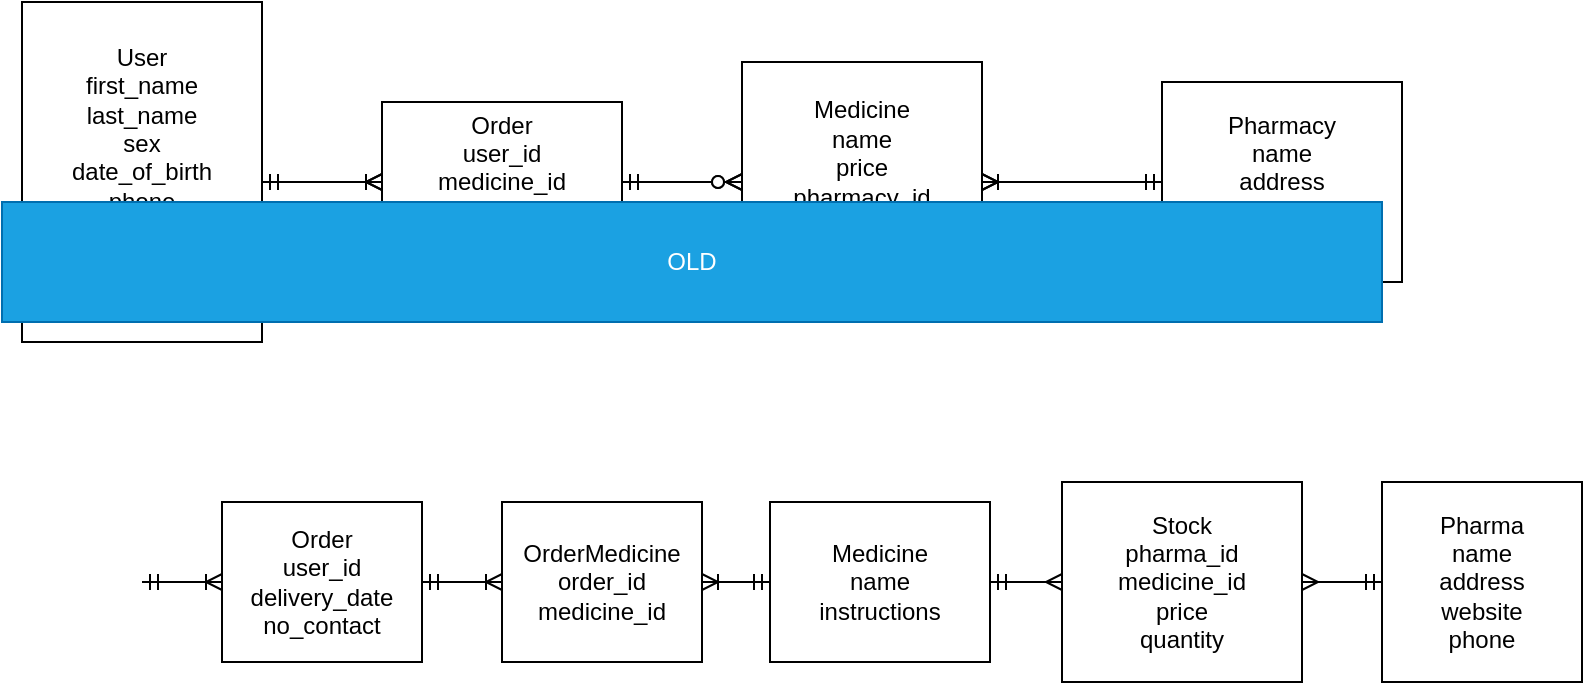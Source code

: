 <mxfile version="13.1.3">
    <diagram id="6hGFLwfOUW9BJ-s0fimq" name="Page-1">
        <mxGraphModel dx="739" dy="193" grid="1" gridSize="10" guides="1" tooltips="1" connect="1" arrows="1" fold="1" page="1" pageScale="1" pageWidth="827" pageHeight="1169" math="0" shadow="0">
            <root>
                <mxCell id="0"/>
                <mxCell id="1" parent="0"/>
                <mxCell id="2" value="User&lt;br&gt;first_name&lt;br&gt;last_name&lt;br&gt;sex&lt;br&gt;date_of_birth&lt;br&gt;phone&lt;br&gt;address&lt;br&gt;alllergies&lt;br&gt;medication" style="rounded=0;whiteSpace=wrap;html=1;" parent="1" vertex="1">
                    <mxGeometry x="40" y="90" width="120" height="170" as="geometry"/>
                </mxCell>
                <mxCell id="3" value="Pharmacy&lt;br&gt;name&lt;br&gt;address&lt;br&gt;email&lt;br&gt;phone" style="rounded=0;whiteSpace=wrap;html=1;" parent="1" vertex="1">
                    <mxGeometry x="610" y="130" width="120" height="100" as="geometry"/>
                </mxCell>
                <mxCell id="4" value="Order&lt;br&gt;user_id&lt;br&gt;medicine_id&lt;br&gt;delivery_date&lt;br&gt;no_contact" style="rounded=0;whiteSpace=wrap;html=1;" parent="1" vertex="1">
                    <mxGeometry x="220" y="140" width="120" height="80" as="geometry"/>
                </mxCell>
                <mxCell id="5" value="Medicine&lt;br&gt;name&lt;br&gt;price&lt;br&gt;pharmacy_id&lt;br&gt;instructions&lt;br&gt;quantity" style="rounded=0;whiteSpace=wrap;html=1;" parent="1" vertex="1">
                    <mxGeometry x="400" y="120" width="120" height="120" as="geometry"/>
                </mxCell>
                <mxCell id="6" value="" style="edgeStyle=entityRelationEdgeStyle;fontSize=12;html=1;endArrow=ERmandOne;endFill=0;exitX=1;exitY=0.5;exitDx=0;exitDy=0;startArrow=ERoneToMany;startFill=0;" parent="1" source="5" edge="1">
                    <mxGeometry width="100" height="100" relative="1" as="geometry">
                        <mxPoint x="510" y="280" as="sourcePoint"/>
                        <mxPoint x="610" y="180" as="targetPoint"/>
                    </mxGeometry>
                </mxCell>
                <mxCell id="7" value="" style="edgeStyle=entityRelationEdgeStyle;fontSize=12;html=1;endArrow=ERoneToMany;startArrow=ERmandOne;entryX=0;entryY=0.5;entryDx=0;entryDy=0;" parent="1" target="4" edge="1">
                    <mxGeometry width="100" height="100" relative="1" as="geometry">
                        <mxPoint x="160" y="180" as="sourcePoint"/>
                        <mxPoint x="260" y="80" as="targetPoint"/>
                    </mxGeometry>
                </mxCell>
                <mxCell id="8" value="" style="edgeStyle=entityRelationEdgeStyle;fontSize=12;html=1;endArrow=ERzeroToMany;startArrow=ERmandOne;entryX=0;entryY=0.5;entryDx=0;entryDy=0;" parent="1" target="5" edge="1">
                    <mxGeometry width="100" height="100" relative="1" as="geometry">
                        <mxPoint x="340" y="180" as="sourcePoint"/>
                        <mxPoint x="440" y="80" as="targetPoint"/>
                    </mxGeometry>
                </mxCell>
                <mxCell id="22" value="User&lt;br&gt;first_name&lt;br&gt;last_name&lt;br&gt;sex&lt;br&gt;date_of_birth&lt;br&gt;phone&lt;br&gt;address&lt;br&gt;alllergies&lt;br&gt;medication" style="rounded=0;whiteSpace=wrap;html=1;" vertex="1" parent="1">
                    <mxGeometry x="40" y="90" width="120" height="170" as="geometry"/>
                </mxCell>
                <mxCell id="23" value="Pharmacy&lt;br&gt;name&lt;br&gt;address&lt;br&gt;email&lt;br&gt;phone" style="rounded=0;whiteSpace=wrap;html=1;" vertex="1" parent="1">
                    <mxGeometry x="610" y="130" width="120" height="100" as="geometry"/>
                </mxCell>
                <mxCell id="24" value="Order&lt;br&gt;user_id&lt;br&gt;medicine_id&lt;br&gt;delivery_date&lt;br&gt;no_contact" style="rounded=0;whiteSpace=wrap;html=1;" vertex="1" parent="1">
                    <mxGeometry x="220" y="140" width="120" height="80" as="geometry"/>
                </mxCell>
                <mxCell id="25" value="Medicine&lt;br&gt;name&lt;br&gt;price&lt;br&gt;pharmacy_id&lt;br&gt;instructions&lt;br&gt;quantity" style="rounded=0;whiteSpace=wrap;html=1;" vertex="1" parent="1">
                    <mxGeometry x="400" y="120" width="120" height="120" as="geometry"/>
                </mxCell>
                <mxCell id="26" value="" style="edgeStyle=entityRelationEdgeStyle;fontSize=12;html=1;endArrow=ERmandOne;endFill=0;exitX=1;exitY=0.5;exitDx=0;exitDy=0;startArrow=ERoneToMany;startFill=0;" edge="1" parent="1" source="25">
                    <mxGeometry width="100" height="100" relative="1" as="geometry">
                        <mxPoint x="510" y="280" as="sourcePoint"/>
                        <mxPoint x="610" y="180" as="targetPoint"/>
                    </mxGeometry>
                </mxCell>
                <mxCell id="27" value="" style="edgeStyle=entityRelationEdgeStyle;fontSize=12;html=1;endArrow=ERoneToMany;startArrow=ERmandOne;entryX=0;entryY=0.5;entryDx=0;entryDy=0;" edge="1" parent="1" target="24">
                    <mxGeometry width="100" height="100" relative="1" as="geometry">
                        <mxPoint x="160" y="180" as="sourcePoint"/>
                        <mxPoint x="260" y="80" as="targetPoint"/>
                    </mxGeometry>
                </mxCell>
                <mxCell id="28" value="" style="edgeStyle=entityRelationEdgeStyle;fontSize=12;html=1;endArrow=ERzeroToMany;startArrow=ERmandOne;entryX=0;entryY=0.5;entryDx=0;entryDy=0;" edge="1" parent="1" target="25">
                    <mxGeometry width="100" height="100" relative="1" as="geometry">
                        <mxPoint x="340" y="180" as="sourcePoint"/>
                        <mxPoint x="440" y="80" as="targetPoint"/>
                    </mxGeometry>
                </mxCell>
                <mxCell id="29" value="Pharma&lt;br&gt;name&lt;br&gt;address&lt;br&gt;website&lt;br&gt;phone" style="rounded=0;whiteSpace=wrap;html=1;" vertex="1" parent="1">
                    <mxGeometry x="720" y="330" width="100" height="100" as="geometry"/>
                </mxCell>
                <mxCell id="30" value="Order&lt;br&gt;user_id&lt;br&gt;delivery_date&lt;br&gt;no_contact" style="rounded=0;whiteSpace=wrap;html=1;" vertex="1" parent="1">
                    <mxGeometry x="140" y="340" width="100" height="80" as="geometry"/>
                </mxCell>
                <mxCell id="31" value="Medicine&lt;br&gt;name&lt;br&gt;instructions" style="rounded=0;whiteSpace=wrap;html=1;" vertex="1" parent="1">
                    <mxGeometry x="414" y="340" width="110" height="80" as="geometry"/>
                </mxCell>
                <mxCell id="32" value="" style="edgeStyle=entityRelationEdgeStyle;fontSize=12;html=1;endArrow=ERmany;endFill=0;exitX=1;exitY=0.5;exitDx=0;exitDy=0;startArrow=ERmandOne;startFill=0;entryX=0;entryY=0.5;entryDx=0;entryDy=0;" edge="1" parent="1" source="31" target="35">
                    <mxGeometry width="100" height="100" relative="1" as="geometry">
                        <mxPoint x="510" y="470" as="sourcePoint"/>
                        <mxPoint x="610" y="370" as="targetPoint"/>
                    </mxGeometry>
                </mxCell>
                <mxCell id="33" value="" style="edgeStyle=entityRelationEdgeStyle;fontSize=12;html=1;endArrow=ERoneToMany;startArrow=ERmandOne;entryX=0;entryY=0.5;entryDx=0;entryDy=0;exitX=1;exitY=0.5;exitDx=0;exitDy=0;" edge="1" parent="1" target="30">
                    <mxGeometry width="100" height="100" relative="1" as="geometry">
                        <mxPoint x="100" y="380" as="sourcePoint"/>
                        <mxPoint x="260" y="270" as="targetPoint"/>
                    </mxGeometry>
                </mxCell>
                <mxCell id="34" value="" style="edgeStyle=entityRelationEdgeStyle;fontSize=12;html=1;endArrow=ERmandOne;startArrow=ERoneToMany;entryX=0;entryY=0.5;entryDx=0;entryDy=0;exitX=1;exitY=0.5;exitDx=0;exitDy=0;startFill=0;endFill=0;" edge="1" parent="1" source="37" target="31">
                    <mxGeometry width="100" height="100" relative="1" as="geometry">
                        <mxPoint x="340" y="370" as="sourcePoint"/>
                        <mxPoint x="440" y="270" as="targetPoint"/>
                    </mxGeometry>
                </mxCell>
                <mxCell id="35" value="Stock&lt;br&gt;pharma_id&lt;br&gt;medicine_id&lt;br&gt;price&lt;br&gt;quantity" style="rounded=0;whiteSpace=wrap;html=1;" vertex="1" parent="1">
                    <mxGeometry x="560" y="330" width="120" height="100" as="geometry"/>
                </mxCell>
                <mxCell id="36" value="" style="edgeStyle=entityRelationEdgeStyle;fontSize=12;html=1;endArrow=ERmandOne;endFill=0;exitX=1;exitY=0.5;exitDx=0;exitDy=0;startArrow=ERmany;startFill=0;entryX=0;entryY=0.5;entryDx=0;entryDy=0;" edge="1" parent="1" source="35" target="29">
                    <mxGeometry width="100" height="100" relative="1" as="geometry">
                        <mxPoint x="670" y="509.5" as="sourcePoint"/>
                        <mxPoint x="760" y="509.5" as="targetPoint"/>
                    </mxGeometry>
                </mxCell>
                <mxCell id="37" value="OrderMedicine&lt;br&gt;order_id&lt;br&gt;medicine_id" style="rounded=0;whiteSpace=wrap;html=1;" vertex="1" parent="1">
                    <mxGeometry x="280" y="340" width="100" height="80" as="geometry"/>
                </mxCell>
                <mxCell id="38" value="" style="edgeStyle=entityRelationEdgeStyle;fontSize=12;html=1;endArrow=ERoneToMany;startArrow=ERmandOne;entryX=0;entryY=0.5;entryDx=0;entryDy=0;endFill=0;exitX=1;exitY=0.5;exitDx=0;exitDy=0;" edge="1" parent="1" source="30" target="37">
                    <mxGeometry width="100" height="100" relative="1" as="geometry">
                        <mxPoint x="300" y="364.5" as="sourcePoint"/>
                        <mxPoint x="360" y="364.5" as="targetPoint"/>
                    </mxGeometry>
                </mxCell>
                <mxCell id="39" value="OLD" style="rounded=0;whiteSpace=wrap;html=1;fillColor=#1ba1e2;strokeColor=#006EAF;fontColor=#ffffff;" vertex="1" parent="1">
                    <mxGeometry x="30" y="190" width="690" height="60" as="geometry"/>
                </mxCell>
            </root>
        </mxGraphModel>
    </diagram>
</mxfile>
